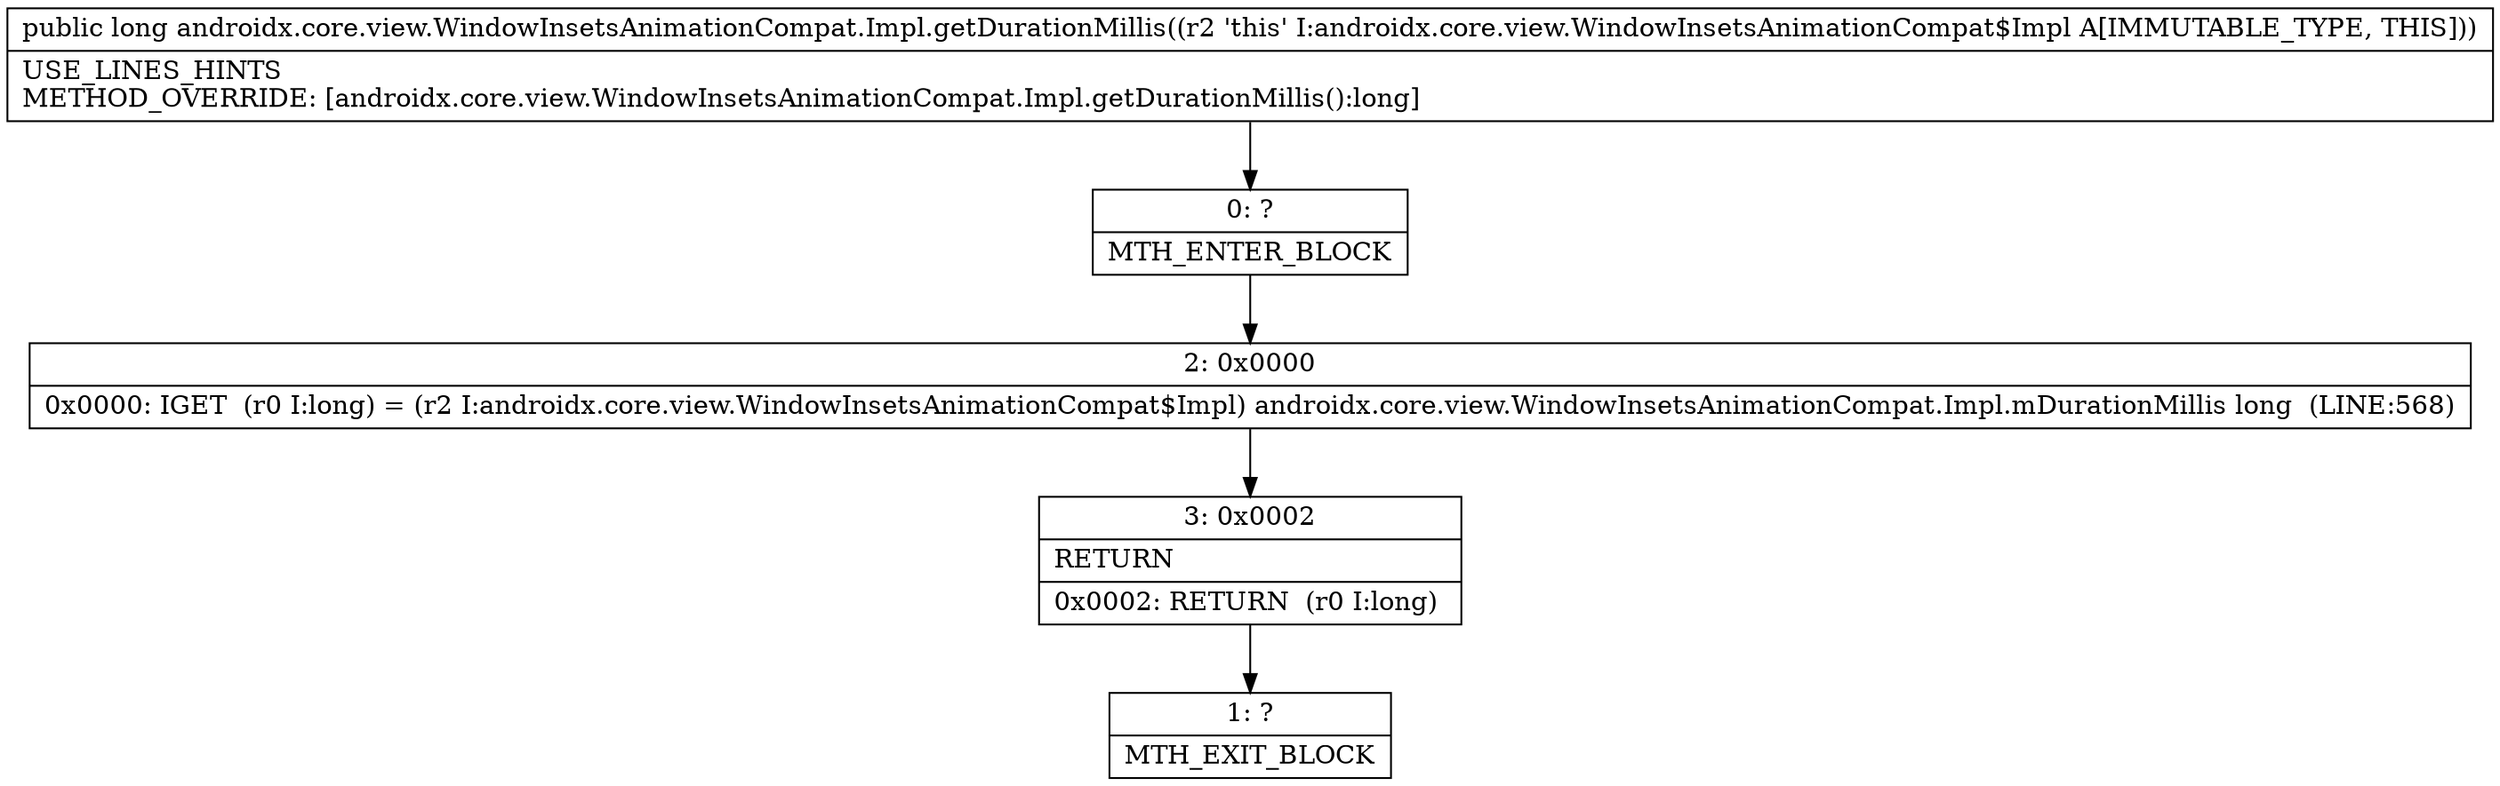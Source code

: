 digraph "CFG forandroidx.core.view.WindowInsetsAnimationCompat.Impl.getDurationMillis()J" {
Node_0 [shape=record,label="{0\:\ ?|MTH_ENTER_BLOCK\l}"];
Node_2 [shape=record,label="{2\:\ 0x0000|0x0000: IGET  (r0 I:long) = (r2 I:androidx.core.view.WindowInsetsAnimationCompat$Impl) androidx.core.view.WindowInsetsAnimationCompat.Impl.mDurationMillis long  (LINE:568)\l}"];
Node_3 [shape=record,label="{3\:\ 0x0002|RETURN\l|0x0002: RETURN  (r0 I:long) \l}"];
Node_1 [shape=record,label="{1\:\ ?|MTH_EXIT_BLOCK\l}"];
MethodNode[shape=record,label="{public long androidx.core.view.WindowInsetsAnimationCompat.Impl.getDurationMillis((r2 'this' I:androidx.core.view.WindowInsetsAnimationCompat$Impl A[IMMUTABLE_TYPE, THIS]))  | USE_LINES_HINTS\lMETHOD_OVERRIDE: [androidx.core.view.WindowInsetsAnimationCompat.Impl.getDurationMillis():long]\l}"];
MethodNode -> Node_0;Node_0 -> Node_2;
Node_2 -> Node_3;
Node_3 -> Node_1;
}


